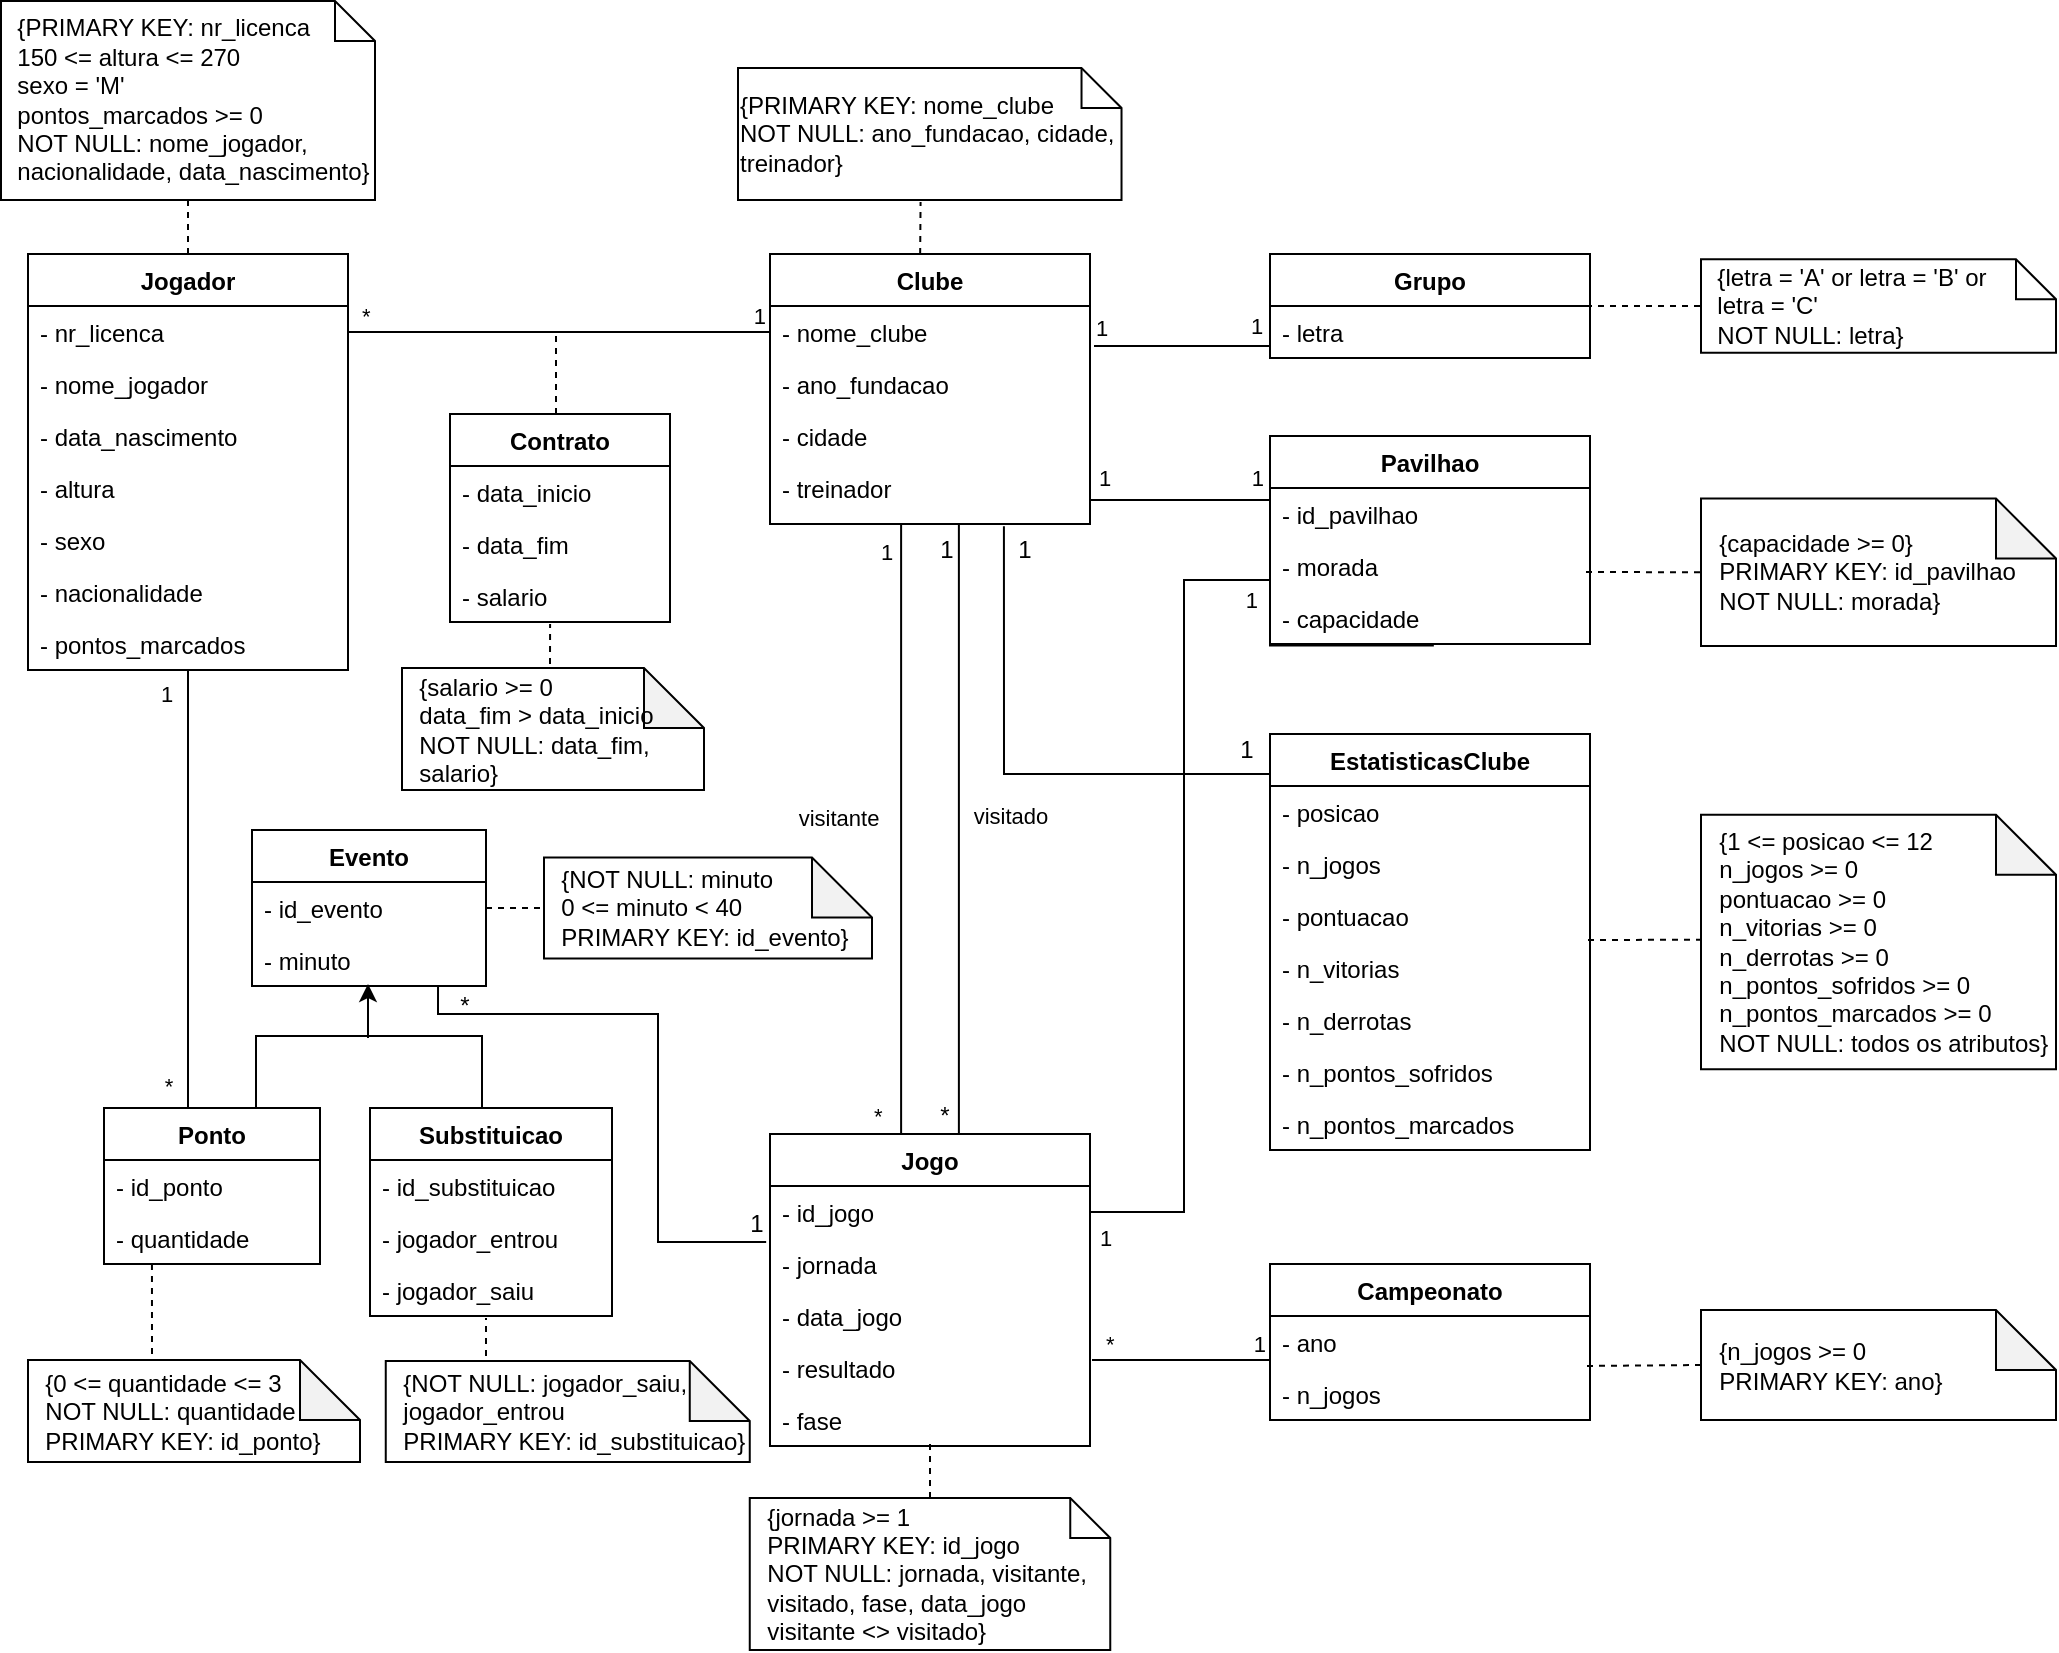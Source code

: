 <mxfile>
    <diagram id="huk61vHUiTfTEn5VBC3T" name="Página-1">
        <mxGraphModel dx="886" dy="1009" grid="0" gridSize="10" guides="1" tooltips="1" connect="1" arrows="1" fold="1" page="0" pageScale="1" pageWidth="827" pageHeight="1169" background="none" math="0" shadow="0">
            <root>
                <mxCell id="0"/>
                <mxCell id="1" parent="0"/>
                <mxCell id="SLbIaxvjg7kRNYuyK55--17" style="edgeStyle=orthogonalEdgeStyle;rounded=0;orthogonalLoop=1;jettySize=auto;html=1;entryX=0.5;entryY=0;entryDx=0;entryDy=0;endArrow=none;endFill=0;" parent="1" source="2FXM18CVwoB-Fw4CSE5F-6" target="2FXM18CVwoB-Fw4CSE5F-53" edge="1">
                    <mxGeometry relative="1" as="geometry">
                        <Array as="points">
                            <mxPoint x="29" y="427"/>
                        </Array>
                    </mxGeometry>
                </mxCell>
                <mxCell id="17" value="1" style="edgeLabel;html=1;align=center;verticalAlign=middle;resizable=0;points=[];rounded=0;" parent="SLbIaxvjg7kRNYuyK55--17" vertex="1" connectable="0">
                    <mxGeometry x="-0.9" y="-1" relative="1" as="geometry">
                        <mxPoint x="-10" as="offset"/>
                    </mxGeometry>
                </mxCell>
                <mxCell id="18" value="*" style="edgeLabel;html=1;align=center;verticalAlign=middle;resizable=0;points=[];rounded=0;" parent="SLbIaxvjg7kRNYuyK55--17" vertex="1" connectable="0">
                    <mxGeometry x="0.806" y="-3" relative="1" as="geometry">
                        <mxPoint x="-7" y="-1" as="offset"/>
                    </mxGeometry>
                </mxCell>
                <mxCell id="2FXM18CVwoB-Fw4CSE5F-6" value="Jogador" style="swimlane;fontStyle=1;align=center;verticalAlign=top;childLayout=stackLayout;horizontal=1;startSize=26;horizontalStack=0;resizeParent=1;resizeParentMax=0;resizeLast=0;collapsible=1;marginBottom=0;rounded=0;" parent="1" vertex="1">
                    <mxGeometry x="-51" width="160" height="208" as="geometry"/>
                </mxCell>
                <mxCell id="2FXM18CVwoB-Fw4CSE5F-58" value="- nr_licenca" style="text;strokeColor=none;fillColor=none;align=left;verticalAlign=top;spacingLeft=4;spacingRight=4;overflow=hidden;rotatable=0;points=[[0,0.5],[1,0.5]];portConstraint=eastwest;rounded=0;" parent="2FXM18CVwoB-Fw4CSE5F-6" vertex="1">
                    <mxGeometry y="26" width="160" height="26" as="geometry"/>
                </mxCell>
                <mxCell id="2FXM18CVwoB-Fw4CSE5F-64" value="- nome_jogador" style="text;strokeColor=none;fillColor=none;align=left;verticalAlign=top;spacingLeft=4;spacingRight=4;overflow=hidden;rotatable=0;points=[[0,0.5],[1,0.5]];portConstraint=eastwest;rounded=0;" parent="2FXM18CVwoB-Fw4CSE5F-6" vertex="1">
                    <mxGeometry y="52" width="160" height="26" as="geometry"/>
                </mxCell>
                <mxCell id="2FXM18CVwoB-Fw4CSE5F-65" value="- data_nascimento" style="text;strokeColor=none;fillColor=none;align=left;verticalAlign=top;spacingLeft=4;spacingRight=4;overflow=hidden;rotatable=0;points=[[0,0.5],[1,0.5]];portConstraint=eastwest;rounded=0;" parent="2FXM18CVwoB-Fw4CSE5F-6" vertex="1">
                    <mxGeometry y="78" width="160" height="26" as="geometry"/>
                </mxCell>
                <mxCell id="2FXM18CVwoB-Fw4CSE5F-67" value="- altura" style="text;strokeColor=none;fillColor=none;align=left;verticalAlign=top;spacingLeft=4;spacingRight=4;overflow=hidden;rotatable=0;points=[[0,0.5],[1,0.5]];portConstraint=eastwest;rounded=0;" parent="2FXM18CVwoB-Fw4CSE5F-6" vertex="1">
                    <mxGeometry y="104" width="160" height="26" as="geometry"/>
                </mxCell>
                <mxCell id="vSze7hh99SfQkh1K5WJs-11" value="- sexo" style="text;strokeColor=none;fillColor=none;align=left;verticalAlign=top;spacingLeft=4;spacingRight=4;overflow=hidden;rotatable=0;points=[[0,0.5],[1,0.5]];portConstraint=eastwest;rounded=0;" parent="2FXM18CVwoB-Fw4CSE5F-6" vertex="1">
                    <mxGeometry y="130" width="160" height="26" as="geometry"/>
                </mxCell>
                <mxCell id="9e_5NHwTsUJd0ifScqXE-55" value="- nacionalidade" style="text;strokeColor=none;fillColor=none;align=left;verticalAlign=top;spacingLeft=4;spacingRight=4;overflow=hidden;rotatable=0;points=[[0,0.5],[1,0.5]];portConstraint=eastwest;rounded=0;" parent="2FXM18CVwoB-Fw4CSE5F-6" vertex="1">
                    <mxGeometry y="156" width="160" height="26" as="geometry"/>
                </mxCell>
                <mxCell id="44" value="- pontos_marcados" style="text;strokeColor=none;fillColor=none;align=left;verticalAlign=top;spacingLeft=4;spacingRight=4;overflow=hidden;rotatable=0;points=[[0,0.5],[1,0.5]];portConstraint=eastwest;rounded=0;" parent="2FXM18CVwoB-Fw4CSE5F-6" vertex="1">
                    <mxGeometry y="182" width="160" height="26" as="geometry"/>
                </mxCell>
                <mxCell id="SLbIaxvjg7kRNYuyK55--51" style="edgeStyle=orthogonalEdgeStyle;shape=link;rounded=0;orthogonalLoop=1;jettySize=auto;html=1;entryX=0.5;entryY=0;entryDx=0;entryDy=0;endArrow=none;endFill=0;width=28.889;" parent="1" source="2FXM18CVwoB-Fw4CSE5F-10" target="2FXM18CVwoB-Fw4CSE5F-24" edge="1">
                    <mxGeometry relative="1" as="geometry"/>
                </mxCell>
                <mxCell id="3" value="visitante" style="edgeLabel;html=1;align=center;verticalAlign=middle;resizable=0;points=[];rounded=0;" parent="SLbIaxvjg7kRNYuyK55--51" vertex="1" connectable="0">
                    <mxGeometry x="-0.158" y="-14" relative="1" as="geometry">
                        <mxPoint x="-32" y="18" as="offset"/>
                    </mxGeometry>
                </mxCell>
                <mxCell id="4" value="visitado" style="edgeLabel;html=1;align=center;verticalAlign=middle;resizable=0;points=[];rounded=0;" parent="SLbIaxvjg7kRNYuyK55--51" vertex="1" connectable="0">
                    <mxGeometry x="-0.108" y="14" relative="1" as="geometry">
                        <mxPoint x="26" y="10" as="offset"/>
                    </mxGeometry>
                </mxCell>
                <mxCell id="34" value="1" style="edgeLabel;html=1;align=center;verticalAlign=middle;resizable=0;points=[];rounded=0;" parent="SLbIaxvjg7kRNYuyK55--51" vertex="1" connectable="0">
                    <mxGeometry x="-0.891" y="-15" relative="1" as="geometry">
                        <mxPoint x="-7" y="-3" as="offset"/>
                    </mxGeometry>
                </mxCell>
                <mxCell id="2FXM18CVwoB-Fw4CSE5F-10" value="Clube" style="swimlane;fontStyle=1;align=center;verticalAlign=top;childLayout=stackLayout;horizontal=1;startSize=26;horizontalStack=0;resizeParent=1;resizeParentMax=0;resizeLast=0;collapsible=1;marginBottom=0;rounded=0;" parent="1" vertex="1">
                    <mxGeometry x="320" width="160" height="135" as="geometry"/>
                </mxCell>
                <mxCell id="2FXM18CVwoB-Fw4CSE5F-11" value="- nome_clube" style="text;strokeColor=none;fillColor=none;align=left;verticalAlign=top;spacingLeft=4;spacingRight=4;overflow=hidden;rotatable=0;points=[[0,0.5],[1,0.5]];portConstraint=eastwest;rounded=0;" parent="2FXM18CVwoB-Fw4CSE5F-10" vertex="1">
                    <mxGeometry y="26" width="160" height="26" as="geometry"/>
                </mxCell>
                <mxCell id="2FXM18CVwoB-Fw4CSE5F-69" value="- ano_fundacao" style="text;strokeColor=none;fillColor=none;align=left;verticalAlign=top;spacingLeft=4;spacingRight=4;overflow=hidden;rotatable=0;points=[[0,0.5],[1,0.5]];portConstraint=eastwest;rounded=0;" parent="2FXM18CVwoB-Fw4CSE5F-10" vertex="1">
                    <mxGeometry y="52" width="160" height="26" as="geometry"/>
                </mxCell>
                <mxCell id="9e_5NHwTsUJd0ifScqXE-1" value="- cidade" style="text;strokeColor=none;fillColor=none;align=left;verticalAlign=top;spacingLeft=4;spacingRight=4;overflow=hidden;rotatable=0;points=[[0,0.5],[1,0.5]];portConstraint=eastwest;rounded=0;" parent="2FXM18CVwoB-Fw4CSE5F-10" vertex="1">
                    <mxGeometry y="78" width="160" height="26" as="geometry"/>
                </mxCell>
                <mxCell id="9e_5NHwTsUJd0ifScqXE-2" value="- treinador" style="text;strokeColor=none;fillColor=none;align=left;verticalAlign=top;spacingLeft=4;spacingRight=4;overflow=hidden;rotatable=0;points=[[0,0.5],[1,0.5]];portConstraint=eastwest;rounded=0;" parent="2FXM18CVwoB-Fw4CSE5F-10" vertex="1">
                    <mxGeometry y="104" width="160" height="31" as="geometry"/>
                </mxCell>
                <mxCell id="2FXM18CVwoB-Fw4CSE5F-14" value="Pavilhao" style="swimlane;fontStyle=1;align=center;verticalAlign=top;childLayout=stackLayout;horizontal=1;startSize=26;horizontalStack=0;resizeParent=1;resizeParentMax=0;resizeLast=0;collapsible=1;marginBottom=0;rounded=0;" parent="1" vertex="1">
                    <mxGeometry x="570" y="91" width="160" height="104" as="geometry"/>
                </mxCell>
                <mxCell id="2FXM18CVwoB-Fw4CSE5F-15" value="- id_pavilhao" style="text;strokeColor=none;fillColor=none;align=left;verticalAlign=top;spacingLeft=4;spacingRight=4;overflow=hidden;rotatable=0;points=[[0,0.5],[1,0.5]];portConstraint=eastwest;rounded=0;" parent="2FXM18CVwoB-Fw4CSE5F-14" vertex="1">
                    <mxGeometry y="26" width="160" height="26" as="geometry"/>
                </mxCell>
                <mxCell id="2FXM18CVwoB-Fw4CSE5F-70" value="- morada" style="text;strokeColor=none;fillColor=none;align=left;verticalAlign=top;spacingLeft=4;spacingRight=4;overflow=hidden;rotatable=0;points=[[0,0.5],[1,0.5]];portConstraint=eastwest;rounded=0;" parent="2FXM18CVwoB-Fw4CSE5F-14" vertex="1">
                    <mxGeometry y="52" width="160" height="26" as="geometry"/>
                </mxCell>
                <mxCell id="9e_5NHwTsUJd0ifScqXE-25" value="- capacidade" style="text;strokeColor=none;fillColor=none;align=left;verticalAlign=top;spacingLeft=4;spacingRight=4;overflow=hidden;rotatable=0;points=[[0,0.5],[1,0.5]];portConstraint=eastwest;rounded=0;" parent="2FXM18CVwoB-Fw4CSE5F-14" vertex="1">
                    <mxGeometry y="78" width="160" height="26" as="geometry"/>
                </mxCell>
                <mxCell id="2FXM18CVwoB-Fw4CSE5F-21" value="" style="endArrow=none;html=1;edgeStyle=orthogonalEdgeStyle;rounded=0;exitX=1;exitY=0.5;exitDx=0;exitDy=0;entryX=0;entryY=0.5;entryDx=0;entryDy=0;" parent="1" source="2FXM18CVwoB-Fw4CSE5F-11" target="2FXM18CVwoB-Fw4CSE5F-15" edge="1">
                    <mxGeometry relative="1" as="geometry">
                        <mxPoint x="510" y="160" as="sourcePoint"/>
                        <mxPoint x="520" y="160" as="targetPoint"/>
                        <Array as="points">
                            <mxPoint x="480" y="123"/>
                            <mxPoint x="570" y="123"/>
                        </Array>
                    </mxGeometry>
                </mxCell>
                <mxCell id="2FXM18CVwoB-Fw4CSE5F-22" value="1" style="edgeLabel;resizable=0;html=1;align=left;verticalAlign=bottom;rounded=0;" parent="2FXM18CVwoB-Fw4CSE5F-21" connectable="0" vertex="1">
                    <mxGeometry x="-1" relative="1" as="geometry">
                        <mxPoint x="1" y="6" as="offset"/>
                    </mxGeometry>
                </mxCell>
                <mxCell id="2FXM18CVwoB-Fw4CSE5F-23" value="1" style="edgeLabel;resizable=0;html=1;align=right;verticalAlign=bottom;rounded=0;" parent="2FXM18CVwoB-Fw4CSE5F-21" connectable="0" vertex="1">
                    <mxGeometry x="1" relative="1" as="geometry">
                        <mxPoint x="-3" y="-10" as="offset"/>
                    </mxGeometry>
                </mxCell>
                <mxCell id="2FXM18CVwoB-Fw4CSE5F-24" value="Jogo" style="swimlane;fontStyle=1;align=center;verticalAlign=top;childLayout=stackLayout;horizontal=1;startSize=26;horizontalStack=0;resizeParent=1;resizeParentMax=0;resizeLast=0;collapsible=1;marginBottom=0;rounded=0;" parent="1" vertex="1">
                    <mxGeometry x="320" y="440" width="160" height="156" as="geometry"/>
                </mxCell>
                <mxCell id="43" value="- id_jogo" style="text;strokeColor=none;fillColor=none;align=left;verticalAlign=top;spacingLeft=4;spacingRight=4;overflow=hidden;rotatable=0;points=[[0,0.5],[1,0.5]];portConstraint=eastwest;rounded=0;" parent="2FXM18CVwoB-Fw4CSE5F-24" vertex="1">
                    <mxGeometry y="26" width="160" height="26" as="geometry"/>
                </mxCell>
                <mxCell id="2FXM18CVwoB-Fw4CSE5F-25" value="- jornada" style="text;strokeColor=none;fillColor=none;align=left;verticalAlign=top;spacingLeft=4;spacingRight=4;overflow=hidden;rotatable=0;points=[[0,0.5],[1,0.5]];portConstraint=eastwest;rounded=0;" parent="2FXM18CVwoB-Fw4CSE5F-24" vertex="1">
                    <mxGeometry y="52" width="160" height="26" as="geometry"/>
                </mxCell>
                <mxCell id="2FXM18CVwoB-Fw4CSE5F-37" value="- data_jogo" style="text;strokeColor=none;fillColor=none;align=left;verticalAlign=top;spacingLeft=4;spacingRight=4;overflow=hidden;rotatable=0;points=[[0,0.5],[1,0.5]];portConstraint=eastwest;rounded=0;" parent="2FXM18CVwoB-Fw4CSE5F-24" vertex="1">
                    <mxGeometry y="78" width="160" height="26" as="geometry"/>
                </mxCell>
                <mxCell id="2FXM18CVwoB-Fw4CSE5F-41" value="- resultado" style="text;strokeColor=none;fillColor=none;align=left;verticalAlign=top;spacingLeft=4;spacingRight=4;overflow=hidden;rotatable=0;points=[[0,0.5],[1,0.5]];portConstraint=eastwest;rounded=0;" parent="2FXM18CVwoB-Fw4CSE5F-24" vertex="1">
                    <mxGeometry y="104" width="160" height="26" as="geometry"/>
                </mxCell>
                <mxCell id="2FXM18CVwoB-Fw4CSE5F-38" value="- fase" style="text;strokeColor=none;fillColor=none;align=left;verticalAlign=top;spacingLeft=4;spacingRight=4;overflow=hidden;rotatable=0;points=[[0,0.5],[1,0.5]];portConstraint=eastwest;rounded=0;" parent="2FXM18CVwoB-Fw4CSE5F-24" vertex="1">
                    <mxGeometry y="130" width="160" height="26" as="geometry"/>
                </mxCell>
                <mxCell id="2FXM18CVwoB-Fw4CSE5F-48" value="Substituicao" style="swimlane;fontStyle=1;align=center;verticalAlign=top;childLayout=stackLayout;horizontal=1;startSize=26;horizontalStack=0;resizeParent=1;resizeParentMax=0;resizeLast=0;collapsible=1;marginBottom=0;rounded=0;" parent="1" vertex="1">
                    <mxGeometry x="120" y="427" width="121" height="104" as="geometry"/>
                </mxCell>
                <mxCell id="2FXM18CVwoB-Fw4CSE5F-51" value="- id_substituicao" style="text;strokeColor=none;fillColor=none;align=left;verticalAlign=top;spacingLeft=4;spacingRight=4;overflow=hidden;rotatable=0;points=[[0,0.5],[1,0.5]];portConstraint=eastwest;rounded=0;" parent="2FXM18CVwoB-Fw4CSE5F-48" vertex="1">
                    <mxGeometry y="26" width="121" height="26" as="geometry"/>
                </mxCell>
                <mxCell id="2FXM18CVwoB-Fw4CSE5F-59" value="- jogador_entrou" style="text;strokeColor=none;fillColor=none;align=left;verticalAlign=top;spacingLeft=4;spacingRight=4;overflow=hidden;rotatable=0;points=[[0,0.5],[1,0.5]];portConstraint=eastwest;rounded=0;" parent="2FXM18CVwoB-Fw4CSE5F-48" vertex="1">
                    <mxGeometry y="52" width="121" height="26" as="geometry"/>
                </mxCell>
                <mxCell id="95" value="- jogador_saiu" style="text;strokeColor=none;fillColor=none;align=left;verticalAlign=top;spacingLeft=4;spacingRight=4;overflow=hidden;rotatable=0;points=[[0,0.5],[1,0.5]];portConstraint=eastwest;rounded=0;" parent="2FXM18CVwoB-Fw4CSE5F-48" vertex="1">
                    <mxGeometry y="78" width="121" height="26" as="geometry"/>
                </mxCell>
                <mxCell id="2FXM18CVwoB-Fw4CSE5F-53" value="Ponto" style="swimlane;fontStyle=1;align=center;verticalAlign=top;childLayout=stackLayout;horizontal=1;startSize=26;horizontalStack=0;resizeParent=1;resizeParentMax=0;resizeLast=0;collapsible=1;marginBottom=0;rounded=0;" parent="1" vertex="1">
                    <mxGeometry x="-13" y="427" width="108" height="78" as="geometry"/>
                </mxCell>
                <mxCell id="SLbIaxvjg7kRNYuyK55--15" value="- id_ponto" style="text;strokeColor=none;fillColor=none;align=left;verticalAlign=top;spacingLeft=4;spacingRight=4;overflow=hidden;rotatable=0;points=[[0,0.5],[1,0.5]];portConstraint=eastwest;rounded=0;" parent="2FXM18CVwoB-Fw4CSE5F-53" vertex="1">
                    <mxGeometry y="26" width="108" height="26" as="geometry"/>
                </mxCell>
                <mxCell id="94" value="- quantidade" style="text;strokeColor=none;fillColor=none;align=left;verticalAlign=top;spacingLeft=4;spacingRight=4;overflow=hidden;rotatable=0;points=[[0,0.5],[1,0.5]];portConstraint=eastwest;rounded=0;" parent="2FXM18CVwoB-Fw4CSE5F-53" vertex="1">
                    <mxGeometry y="52" width="108" height="26" as="geometry"/>
                </mxCell>
                <mxCell id="9e_5NHwTsUJd0ifScqXE-26" value="" style="endArrow=none;html=1;edgeStyle=orthogonalEdgeStyle;rounded=0;exitX=1;exitY=0.5;exitDx=0;exitDy=0;entryX=0;entryY=0.5;entryDx=0;entryDy=0;" parent="1" source="2FXM18CVwoB-Fw4CSE5F-58" target="2FXM18CVwoB-Fw4CSE5F-11" edge="1">
                    <mxGeometry relative="1" as="geometry">
                        <mxPoint x="270" y="250" as="sourcePoint"/>
                        <mxPoint x="430" y="250" as="targetPoint"/>
                    </mxGeometry>
                </mxCell>
                <mxCell id="9e_5NHwTsUJd0ifScqXE-27" value="*" style="edgeLabel;resizable=0;html=1;align=left;verticalAlign=bottom;rounded=0;" parent="9e_5NHwTsUJd0ifScqXE-26" connectable="0" vertex="1">
                    <mxGeometry x="-1" relative="1" as="geometry">
                        <mxPoint x="5" as="offset"/>
                    </mxGeometry>
                </mxCell>
                <mxCell id="9e_5NHwTsUJd0ifScqXE-28" value="1" style="edgeLabel;resizable=0;html=1;align=right;verticalAlign=bottom;rounded=0;" parent="9e_5NHwTsUJd0ifScqXE-26" connectable="0" vertex="1">
                    <mxGeometry x="1" relative="1" as="geometry">
                        <mxPoint x="-2" as="offset"/>
                    </mxGeometry>
                </mxCell>
                <mxCell id="9e_5NHwTsUJd0ifScqXE-29" value="" style="endArrow=none;html=1;edgeStyle=orthogonalEdgeStyle;rounded=0;exitX=1;exitY=0.5;exitDx=0;exitDy=0;entryX=0.512;entryY=1.03;entryDx=0;entryDy=0;entryPerimeter=0;" parent="1" source="2FXM18CVwoB-Fw4CSE5F-25" target="9e_5NHwTsUJd0ifScqXE-25" edge="1">
                    <mxGeometry relative="1" as="geometry">
                        <mxPoint x="270" y="250" as="sourcePoint"/>
                        <mxPoint x="630" y="160" as="targetPoint"/>
                        <Array as="points">
                            <mxPoint x="480" y="479"/>
                            <mxPoint x="527" y="479"/>
                            <mxPoint x="527" y="163"/>
                            <mxPoint x="570" y="163"/>
                            <mxPoint x="570" y="196"/>
                        </Array>
                    </mxGeometry>
                </mxCell>
                <mxCell id="9e_5NHwTsUJd0ifScqXE-30" value="1" style="edgeLabel;resizable=0;html=1;align=left;verticalAlign=bottom;rounded=0;" parent="9e_5NHwTsUJd0ifScqXE-29" connectable="0" vertex="1">
                    <mxGeometry x="-1" relative="1" as="geometry">
                        <mxPoint x="3" y="-5" as="offset"/>
                    </mxGeometry>
                </mxCell>
                <mxCell id="9e_5NHwTsUJd0ifScqXE-31" value="1" style="edgeLabel;resizable=0;html=1;align=right;verticalAlign=bottom;rounded=0;" parent="9e_5NHwTsUJd0ifScqXE-29" connectable="0" vertex="1">
                    <mxGeometry x="1" relative="1" as="geometry">
                        <mxPoint x="-87" y="-14" as="offset"/>
                    </mxGeometry>
                </mxCell>
                <mxCell id="9e_5NHwTsUJd0ifScqXE-44" value="Campeonato" style="swimlane;fontStyle=1;align=center;verticalAlign=top;childLayout=stackLayout;horizontal=1;startSize=26;horizontalStack=0;resizeParent=1;resizeParentMax=0;resizeLast=0;collapsible=1;marginBottom=0;rounded=0;" parent="1" vertex="1">
                    <mxGeometry x="570" y="505" width="160" height="78" as="geometry"/>
                </mxCell>
                <mxCell id="9e_5NHwTsUJd0ifScqXE-53" value="- ano" style="text;strokeColor=none;fillColor=none;align=left;verticalAlign=top;spacingLeft=4;spacingRight=4;overflow=hidden;rotatable=0;points=[[0,0.5],[1,0.5]];portConstraint=eastwest;rounded=0;" parent="9e_5NHwTsUJd0ifScqXE-44" vertex="1">
                    <mxGeometry y="26" width="160" height="26" as="geometry"/>
                </mxCell>
                <mxCell id="33" value="- n_jogos" style="text;strokeColor=none;fillColor=none;align=left;verticalAlign=top;spacingLeft=4;spacingRight=4;overflow=hidden;rotatable=0;points=[[0,0.5],[1,0.5]];portConstraint=eastwest;rounded=0;" parent="9e_5NHwTsUJd0ifScqXE-44" vertex="1">
                    <mxGeometry y="52" width="160" height="26" as="geometry"/>
                </mxCell>
                <mxCell id="SLbIaxvjg7kRNYuyK55--13" style="edgeStyle=orthogonalEdgeStyle;rounded=0;orthogonalLoop=1;jettySize=auto;html=1;dashed=1;endArrow=none;endFill=0;" parent="1" edge="1">
                    <mxGeometry relative="1" as="geometry">
                        <mxPoint x="213" y="39" as="targetPoint"/>
                        <mxPoint x="213" y="80" as="sourcePoint"/>
                    </mxGeometry>
                </mxCell>
                <mxCell id="SLbIaxvjg7kRNYuyK55--8" value="Contrato" style="swimlane;fontStyle=1;align=center;verticalAlign=top;childLayout=stackLayout;horizontal=1;startSize=26;horizontalStack=0;resizeParent=1;resizeParentMax=0;resizeLast=0;collapsible=1;marginBottom=0;rounded=0;" parent="1" vertex="1">
                    <mxGeometry x="160" y="80" width="110" height="104" as="geometry"/>
                </mxCell>
                <mxCell id="SLbIaxvjg7kRNYuyK55--9" value="- data_inicio" style="text;strokeColor=none;fillColor=none;align=left;verticalAlign=top;spacingLeft=4;spacingRight=4;overflow=hidden;rotatable=0;points=[[0,0.5],[1,0.5]];portConstraint=eastwest;rounded=0;" parent="SLbIaxvjg7kRNYuyK55--8" vertex="1">
                    <mxGeometry y="26" width="110" height="26" as="geometry"/>
                </mxCell>
                <mxCell id="SLbIaxvjg7kRNYuyK55--12" value="- data_fim" style="text;strokeColor=none;fillColor=none;align=left;verticalAlign=top;spacingLeft=4;spacingRight=4;overflow=hidden;rotatable=0;points=[[0,0.5],[1,0.5]];portConstraint=eastwest;rounded=0;" parent="SLbIaxvjg7kRNYuyK55--8" vertex="1">
                    <mxGeometry y="52" width="110" height="26" as="geometry"/>
                </mxCell>
                <mxCell id="SLbIaxvjg7kRNYuyK55--14" value="- salario" style="text;strokeColor=none;fillColor=none;align=left;verticalAlign=top;spacingLeft=4;spacingRight=4;overflow=hidden;rotatable=0;points=[[0,0.5],[1,0.5]];portConstraint=eastwest;rounded=0;" parent="SLbIaxvjg7kRNYuyK55--8" vertex="1">
                    <mxGeometry y="78" width="110" height="26" as="geometry"/>
                </mxCell>
                <mxCell id="64" style="edgeStyle=none;rounded=0;html=1;endArrow=none;endFill=0;strokeColor=default;entryX=0.731;entryY=1.038;entryDx=0;entryDy=0;entryPerimeter=0;" parent="1" target="9e_5NHwTsUJd0ifScqXE-2" edge="1">
                    <mxGeometry relative="1" as="geometry">
                        <mxPoint x="437" y="127" as="targetPoint"/>
                        <Array as="points">
                            <mxPoint x="437" y="260"/>
                        </Array>
                        <mxPoint x="570" y="260" as="sourcePoint"/>
                    </mxGeometry>
                </mxCell>
                <mxCell id="SLbIaxvjg7kRNYuyK55--54" value="EstatisticasClube" style="swimlane;fontStyle=1;align=center;verticalAlign=top;childLayout=stackLayout;horizontal=1;startSize=26;horizontalStack=0;resizeParent=1;resizeParentMax=0;resizeLast=0;collapsible=1;marginBottom=0;rounded=0;" parent="1" vertex="1">
                    <mxGeometry x="570" y="240" width="160" height="208" as="geometry"/>
                </mxCell>
                <mxCell id="2" value="- posicao" style="text;strokeColor=none;fillColor=none;align=left;verticalAlign=top;spacingLeft=4;spacingRight=4;overflow=hidden;rotatable=0;points=[[0,0.5],[1,0.5]];portConstraint=eastwest;rounded=0;" parent="SLbIaxvjg7kRNYuyK55--54" vertex="1">
                    <mxGeometry y="26" width="160" height="26" as="geometry"/>
                </mxCell>
                <mxCell id="vSze7hh99SfQkh1K5WJs-4" value="- n_jogos" style="text;strokeColor=none;fillColor=none;align=left;verticalAlign=top;spacingLeft=4;spacingRight=4;overflow=hidden;rotatable=0;points=[[0,0.5],[1,0.5]];portConstraint=eastwest;rounded=0;" parent="SLbIaxvjg7kRNYuyK55--54" vertex="1">
                    <mxGeometry y="52" width="160" height="26" as="geometry"/>
                </mxCell>
                <mxCell id="vSze7hh99SfQkh1K5WJs-3" value="- pontuacao" style="text;strokeColor=none;fillColor=none;align=left;verticalAlign=top;spacingLeft=4;spacingRight=4;overflow=hidden;rotatable=0;points=[[0,0.5],[1,0.5]];portConstraint=eastwest;rounded=0;" parent="SLbIaxvjg7kRNYuyK55--54" vertex="1">
                    <mxGeometry y="78" width="160" height="26" as="geometry"/>
                </mxCell>
                <mxCell id="vSze7hh99SfQkh1K5WJs-5" value="- n_vitorias" style="text;strokeColor=none;fillColor=none;align=left;verticalAlign=top;spacingLeft=4;spacingRight=4;overflow=hidden;rotatable=0;points=[[0,0.5],[1,0.5]];portConstraint=eastwest;rounded=0;" parent="SLbIaxvjg7kRNYuyK55--54" vertex="1">
                    <mxGeometry y="104" width="160" height="26" as="geometry"/>
                </mxCell>
                <mxCell id="vSze7hh99SfQkh1K5WJs-6" value="- n_derrotas" style="text;strokeColor=none;fillColor=none;align=left;verticalAlign=top;spacingLeft=4;spacingRight=4;overflow=hidden;rotatable=0;points=[[0,0.5],[1,0.5]];portConstraint=eastwest;rounded=0;" parent="SLbIaxvjg7kRNYuyK55--54" vertex="1">
                    <mxGeometry y="130" width="160" height="26" as="geometry"/>
                </mxCell>
                <mxCell id="vSze7hh99SfQkh1K5WJs-8" value="- n_pontos_sofridos" style="text;strokeColor=none;fillColor=none;align=left;verticalAlign=top;spacingLeft=4;spacingRight=4;overflow=hidden;rotatable=0;points=[[0,0.5],[1,0.5]];portConstraint=eastwest;rounded=0;" parent="SLbIaxvjg7kRNYuyK55--54" vertex="1">
                    <mxGeometry y="156" width="160" height="26" as="geometry"/>
                </mxCell>
                <mxCell id="vSze7hh99SfQkh1K5WJs-7" value="- n_pontos_marcados" style="text;strokeColor=none;fillColor=none;align=left;verticalAlign=top;spacingLeft=4;spacingRight=4;overflow=hidden;rotatable=0;points=[[0,0.5],[1,0.5]];portConstraint=eastwest;rounded=0;" parent="SLbIaxvjg7kRNYuyK55--54" vertex="1">
                    <mxGeometry y="182" width="160" height="26" as="geometry"/>
                </mxCell>
                <mxCell id="SLbIaxvjg7kRNYuyK55--58" value="Grupo" style="swimlane;fontStyle=1;align=center;verticalAlign=top;childLayout=stackLayout;horizontal=1;startSize=26;horizontalStack=0;resizeParent=1;resizeParentMax=0;resizeLast=0;collapsible=1;marginBottom=0;rounded=0;" parent="1" vertex="1">
                    <mxGeometry x="570" width="160" height="52" as="geometry"/>
                </mxCell>
                <mxCell id="SLbIaxvjg7kRNYuyK55--61" value="- letra" style="text;strokeColor=none;fillColor=none;align=left;verticalAlign=top;spacingLeft=4;spacingRight=4;overflow=hidden;rotatable=0;points=[[0,0.5],[1,0.5]];portConstraint=eastwest;rounded=0;" parent="SLbIaxvjg7kRNYuyK55--58" vertex="1">
                    <mxGeometry y="26" width="160" height="26" as="geometry"/>
                </mxCell>
                <mxCell id="SLbIaxvjg7kRNYuyK55--64" style="edgeStyle=orthogonalEdgeStyle;rounded=0;orthogonalLoop=1;jettySize=auto;html=1;entryX=0;entryY=0.75;entryDx=0;entryDy=0;endArrow=none;endFill=0;" parent="1" target="SLbIaxvjg7kRNYuyK55--58" edge="1">
                    <mxGeometry relative="1" as="geometry">
                        <Array as="points">
                            <mxPoint x="570" y="46"/>
                        </Array>
                        <mxPoint x="482" y="46" as="sourcePoint"/>
                    </mxGeometry>
                </mxCell>
                <mxCell id="21" value="1" style="edgeLabel;html=1;align=center;verticalAlign=middle;resizable=0;points=[];rounded=0;" parent="SLbIaxvjg7kRNYuyK55--64" vertex="1" connectable="0">
                    <mxGeometry x="-0.898" y="2" relative="1" as="geometry">
                        <mxPoint y="68" as="offset"/>
                    </mxGeometry>
                </mxCell>
                <mxCell id="22" value="1" style="edgeLabel;html=1;align=center;verticalAlign=middle;resizable=0;points=[];rounded=0;" parent="SLbIaxvjg7kRNYuyK55--64" vertex="1" connectable="0">
                    <mxGeometry x="0.7" y="1" relative="1" as="geometry">
                        <mxPoint y="-9" as="offset"/>
                    </mxGeometry>
                </mxCell>
                <mxCell id="7" value="Evento" style="swimlane;fontStyle=1;align=center;verticalAlign=top;childLayout=stackLayout;horizontal=1;startSize=26;horizontalStack=0;resizeParent=1;resizeParentMax=0;resizeLast=0;collapsible=1;marginBottom=0;rounded=0;" parent="1" vertex="1">
                    <mxGeometry x="61" y="288" width="117" height="78" as="geometry"/>
                </mxCell>
                <mxCell id="8" value="- id_evento" style="text;strokeColor=none;fillColor=none;align=left;verticalAlign=top;spacingLeft=4;spacingRight=4;overflow=hidden;rotatable=0;points=[[0,0.5],[1,0.5]];portConstraint=eastwest;rounded=0;" parent="7" vertex="1">
                    <mxGeometry y="26" width="117" height="26" as="geometry"/>
                </mxCell>
                <mxCell id="93" value="- minuto" style="text;strokeColor=none;fillColor=none;align=left;verticalAlign=top;spacingLeft=4;spacingRight=4;overflow=hidden;rotatable=0;points=[[0,0.5],[1,0.5]];portConstraint=eastwest;rounded=0;" parent="7" vertex="1">
                    <mxGeometry y="52" width="117" height="26" as="geometry"/>
                </mxCell>
                <mxCell id="13" style="edgeStyle=orthogonalEdgeStyle;rounded=0;orthogonalLoop=1;jettySize=auto;html=1;entryX=1;entryY=0.5;entryDx=0;entryDy=0;endArrow=none;endFill=0;" parent="1" edge="1">
                    <mxGeometry relative="1" as="geometry">
                        <mxPoint x="141" y="427" as="sourcePoint"/>
                        <mxPoint x="63" y="427" as="targetPoint"/>
                        <Array as="points">
                            <mxPoint x="176" y="427"/>
                            <mxPoint x="176" y="391"/>
                            <mxPoint x="63" y="391"/>
                        </Array>
                    </mxGeometry>
                </mxCell>
                <mxCell id="15" style="html=1;rounded=0;" parent="1" edge="1">
                    <mxGeometry relative="1" as="geometry">
                        <mxPoint x="119" y="365" as="targetPoint"/>
                        <mxPoint x="119" y="392" as="sourcePoint"/>
                        <Array as="points">
                            <mxPoint x="119" y="392"/>
                        </Array>
                    </mxGeometry>
                </mxCell>
                <mxCell id="16" value="*" style="edgeLabel;resizable=0;html=1;align=left;verticalAlign=bottom;rounded=0;" parent="1" connectable="0" vertex="1">
                    <mxGeometry x="380" y="444" as="geometry">
                        <mxPoint x="-10" y="-5" as="offset"/>
                    </mxGeometry>
                </mxCell>
                <mxCell id="30" value="" style="endArrow=none;html=1;edgeStyle=orthogonalEdgeStyle;rounded=0;entryX=0;entryY=0.5;entryDx=0;entryDy=0;" parent="1" edge="1">
                    <mxGeometry relative="1" as="geometry">
                        <mxPoint x="481" y="553" as="sourcePoint"/>
                        <mxPoint x="570" y="553" as="targetPoint"/>
                    </mxGeometry>
                </mxCell>
                <mxCell id="31" value="*" style="edgeLabel;resizable=0;html=1;align=left;verticalAlign=bottom;rounded=0;" parent="30" connectable="0" vertex="1">
                    <mxGeometry x="-1" relative="1" as="geometry">
                        <mxPoint x="5" as="offset"/>
                    </mxGeometry>
                </mxCell>
                <mxCell id="32" value="1" style="edgeLabel;resizable=0;html=1;align=right;verticalAlign=bottom;rounded=0;" parent="30" connectable="0" vertex="1">
                    <mxGeometry x="1" relative="1" as="geometry">
                        <mxPoint x="-2" as="offset"/>
                    </mxGeometry>
                </mxCell>
                <mxCell id="49" value="" style="endArrow=none;dashed=1;html=1;entryX=0.222;entryY=1;entryDx=0;entryDy=0;entryPerimeter=0;" parent="1" target="94" edge="1">
                    <mxGeometry width="50" height="50" relative="1" as="geometry">
                        <mxPoint x="11" y="550" as="sourcePoint"/>
                        <mxPoint x="-11" y="479" as="targetPoint"/>
                    </mxGeometry>
                </mxCell>
                <mxCell id="51" value="&lt;div&gt;&lt;span&gt;&amp;nbsp; {0 &amp;lt;= quantidade &amp;lt;= 3&lt;/span&gt;&lt;/div&gt;&lt;div&gt;&lt;span&gt;&amp;nbsp; NOT NULL: quantidade&lt;/span&gt;&lt;/div&gt;&lt;span&gt;&amp;nbsp; PRIMARY KEY: id_ponto}&lt;/span&gt;" style="shape=note;whiteSpace=wrap;html=1;backgroundOutline=1;darkOpacity=0.05;align=left;" parent="1" vertex="1">
                    <mxGeometry x="-51" y="553" width="166" height="51" as="geometry"/>
                </mxCell>
                <mxCell id="52" value="" style="endArrow=none;dashed=1;html=1;" parent="1" edge="1">
                    <mxGeometry width="50" height="50" relative="1" as="geometry">
                        <mxPoint x="729" y="343" as="sourcePoint"/>
                        <mxPoint x="786.5" y="342.864" as="targetPoint"/>
                    </mxGeometry>
                </mxCell>
                <mxCell id="53" value="&amp;nbsp; {1 &amp;lt;= posicao&amp;nbsp;&amp;lt;= 12&lt;br&gt;&amp;nbsp; n_jogos &amp;gt;= 0&lt;br&gt;&amp;nbsp; pontuacao &amp;gt;= 0&lt;br&gt;&amp;nbsp; n_vitorias &amp;gt;= 0&lt;br&gt;&amp;nbsp; n_derrotas &amp;gt;= 0&amp;nbsp;&lt;br&gt;&amp;nbsp; n_pontos_sofridos &amp;gt;= 0&lt;br&gt;&amp;nbsp; n_pontos_marcados &amp;gt;= 0&lt;br&gt;&amp;nbsp; NOT NULL: todos os atributos}" style="shape=note;whiteSpace=wrap;html=1;backgroundOutline=1;darkOpacity=0.05;align=left;" parent="1" vertex="1">
                    <mxGeometry x="785.5" y="280.38" width="177.5" height="127.25" as="geometry"/>
                </mxCell>
                <mxCell id="55" value="&amp;nbsp; {capacidade &amp;gt;= 0}&lt;br&gt;&amp;nbsp; PRIMARY KEY: id_pavilhao&lt;br&gt;&amp;nbsp; NOT NULL: morada}" style="shape=note;whiteSpace=wrap;html=1;backgroundOutline=1;darkOpacity=0.05;align=left;" parent="1" vertex="1">
                    <mxGeometry x="785.5" y="122.25" width="177.5" height="73.75" as="geometry"/>
                </mxCell>
                <mxCell id="57" value="" style="endArrow=none;dashed=1;html=1;entryX=0;entryY=0.5;entryDx=0;entryDy=0;entryPerimeter=0;" parent="1" target="55" edge="1">
                    <mxGeometry width="50" height="50" relative="1" as="geometry">
                        <mxPoint x="728" y="159" as="sourcePoint"/>
                        <mxPoint x="796" y="144" as="targetPoint"/>
                    </mxGeometry>
                </mxCell>
                <mxCell id="58" value="" style="endArrow=none;dashed=1;html=1;exitX=0;exitY=0.5;exitDx=0;exitDy=0;exitPerimeter=0;" parent="1" source="59" edge="1">
                    <mxGeometry width="50" height="50" relative="1" as="geometry">
                        <mxPoint x="823" y="570" as="sourcePoint"/>
                        <mxPoint x="727" y="556" as="targetPoint"/>
                    </mxGeometry>
                </mxCell>
                <mxCell id="59" value="&amp;nbsp; {n_jogos &amp;gt;= 0&lt;br&gt;&amp;nbsp; PRIMARY KEY: ano}" style="shape=note;whiteSpace=wrap;html=1;backgroundOutline=1;darkOpacity=0.05;align=left;" parent="1" vertex="1">
                    <mxGeometry x="785.5" y="528" width="177.5" height="55" as="geometry"/>
                </mxCell>
                <mxCell id="65" value="1" style="text;html=1;align=center;verticalAlign=middle;resizable=0;points=[];autosize=1;strokeColor=none;fillColor=none;" parent="1" vertex="1">
                    <mxGeometry x="438" y="139" width="17" height="18" as="geometry"/>
                </mxCell>
                <mxCell id="66" value="1" style="text;html=1;align=center;verticalAlign=middle;resizable=0;points=[];autosize=1;strokeColor=none;fillColor=none;" parent="1" vertex="1">
                    <mxGeometry x="549" y="239" width="17" height="18" as="geometry"/>
                </mxCell>
                <mxCell id="72" value="&lt;div style=&quot;text-align: left&quot;&gt;&lt;span&gt;&amp;nbsp; {&lt;/span&gt;&lt;span&gt;letra = 'A' or letra = 'B' or&amp;nbsp; &amp;nbsp; &amp;nbsp; &amp;nbsp; &amp;nbsp; &amp;nbsp; letra = 'C'&lt;/span&gt;&lt;/div&gt;&lt;div style=&quot;text-align: left&quot;&gt;&lt;span&gt;&amp;nbsp; NOT NULL: letra}&amp;nbsp;&lt;/span&gt;&lt;/div&gt;" style="shape=note;size=20;whiteSpace=wrap;html=1;" parent="1" vertex="1">
                    <mxGeometry x="785.5" y="2.63" width="177.5" height="46.75" as="geometry"/>
                </mxCell>
                <mxCell id="73" value="" style="endArrow=none;dashed=1;html=1;entryX=0;entryY=0.5;entryDx=0;entryDy=0;entryPerimeter=0;" parent="1" target="72" edge="1">
                    <mxGeometry width="50" height="50" relative="1" as="geometry">
                        <mxPoint x="728" y="26" as="sourcePoint"/>
                        <mxPoint x="763" y="26" as="targetPoint"/>
                    </mxGeometry>
                </mxCell>
                <mxCell id="75" value="&lt;div style=&quot;text-align: left&quot;&gt;&lt;span&gt;&amp;nbsp; {&lt;/span&gt;PRIMARY KEY&lt;span&gt;:&amp;nbsp;&lt;/span&gt;&lt;span&gt;nr_licenca&lt;/span&gt;&lt;/div&gt;&lt;div style=&quot;text-align: left&quot;&gt;&lt;span&gt;&amp;nbsp; 150 &amp;lt;= altura &amp;lt;= 270&lt;/span&gt;&lt;br&gt;&lt;/div&gt;&lt;div style=&quot;text-align: left&quot;&gt;&lt;span&gt;&amp;nbsp; sexo = 'M'&lt;/span&gt;&lt;/div&gt;&lt;div style=&quot;text-align: left&quot;&gt;&lt;span&gt;&amp;nbsp; pontos_marcados &amp;gt;= 0&lt;/span&gt;&lt;/div&gt;&lt;span&gt;&lt;div style=&quot;text-align: left&quot;&gt;&lt;span&gt;&amp;nbsp; NOT NULL&lt;/span&gt;&lt;span&gt;: nome_jogador,&amp;nbsp; &amp;nbsp; &amp;nbsp; &amp;nbsp; &amp;nbsp; &amp;nbsp; nacionalidade, data_nascimento}&lt;/span&gt;&lt;/div&gt;&lt;/span&gt;" style="shape=note;size=20;whiteSpace=wrap;html=1;" parent="1" vertex="1">
                    <mxGeometry x="-64.5" y="-126.5" width="187" height="99.5" as="geometry"/>
                </mxCell>
                <mxCell id="76" value="" style="endArrow=none;dashed=1;html=1;entryX=0.5;entryY=0;entryDx=0;entryDy=0;exitX=0.5;exitY=1;exitDx=0;exitDy=0;exitPerimeter=0;" parent="1" source="75" target="2FXM18CVwoB-Fw4CSE5F-6" edge="1">
                    <mxGeometry width="50" height="50" relative="1" as="geometry">
                        <mxPoint x="-83" y="98" as="sourcePoint"/>
                        <mxPoint x="-51.44" y="97.994" as="targetPoint"/>
                    </mxGeometry>
                </mxCell>
                <mxCell id="78" value="&lt;div style=&quot;text-align: left&quot;&gt;&lt;span&gt;{&lt;/span&gt;PRIMARY KEY&lt;span&gt;:&amp;nbsp;&lt;/span&gt;&lt;span&gt;nome_clube&lt;/span&gt;&lt;/div&gt;&lt;div style=&quot;text-align: left&quot;&gt;&lt;span&gt;NOT NULL: ano_fundacao, cidade, treinador}&lt;/span&gt;&lt;span&gt;&amp;nbsp; &amp;nbsp;&amp;nbsp;&lt;/span&gt;&lt;/div&gt;" style="shape=note;size=20;whiteSpace=wrap;html=1;" parent="1" vertex="1">
                    <mxGeometry x="304" y="-93" width="191.76" height="66" as="geometry"/>
                </mxCell>
                <mxCell id="79" value="" style="endArrow=none;dashed=1;html=1;exitX=0.413;exitY=0;exitDx=0;exitDy=0;exitPerimeter=0;entryX=0.457;entryY=1.034;entryDx=0;entryDy=0;entryPerimeter=0;" parent="1" edge="1">
                    <mxGeometry width="50" height="50" relative="1" as="geometry">
                        <mxPoint x="395.08" as="sourcePoint"/>
                        <mxPoint x="395.287" y="-25.946" as="targetPoint"/>
                    </mxGeometry>
                </mxCell>
                <mxCell id="80" value="&lt;div&gt;&amp;nbsp; {&lt;span&gt;jornada &amp;gt;= 1&lt;/span&gt;&lt;/div&gt;&lt;div&gt;&lt;span&gt;&amp;nbsp; PRIMARY KEY: id_jogo&lt;/span&gt;&lt;/div&gt;&lt;div&gt;&lt;span&gt;&amp;nbsp; NOT NULL: jornada, visitante,&amp;nbsp; &amp;nbsp; &amp;nbsp; visitado, fase, data_jogo&lt;/span&gt;&lt;/div&gt;&lt;div&gt;&lt;span&gt;&amp;nbsp; visitante &amp;lt;&amp;gt; visitado}&lt;/span&gt;&lt;/div&gt;" style="shape=note;size=20;whiteSpace=wrap;html=1;align=left;" parent="1" vertex="1">
                    <mxGeometry x="309.88" y="622" width="180.25" height="76" as="geometry"/>
                </mxCell>
                <mxCell id="81" value="" style="endArrow=none;dashed=1;html=1;" parent="1" edge="1">
                    <mxGeometry width="50" height="50" relative="1" as="geometry">
                        <mxPoint x="400" y="622" as="sourcePoint"/>
                        <mxPoint x="400" y="594" as="targetPoint"/>
                    </mxGeometry>
                </mxCell>
                <mxCell id="87" value="&amp;nbsp; {salario &amp;gt;= 0&lt;br&gt;&amp;nbsp; data_fim &amp;gt; data_inicio&lt;br&gt;&amp;nbsp; NOT NULL: data_fim,&amp;nbsp; &amp;nbsp; &amp;nbsp; &amp;nbsp; &amp;nbsp; salario}" style="shape=note;whiteSpace=wrap;html=1;backgroundOutline=1;darkOpacity=0.05;align=left;" parent="1" vertex="1">
                    <mxGeometry x="136" y="207" width="151" height="61" as="geometry"/>
                </mxCell>
                <mxCell id="88" value="" style="endArrow=none;dashed=1;html=1;entryX=0.455;entryY=1.038;entryDx=0;entryDy=0;entryPerimeter=0;" parent="1" target="SLbIaxvjg7kRNYuyK55--14" edge="1">
                    <mxGeometry width="50" height="50" relative="1" as="geometry">
                        <mxPoint x="210" y="205" as="sourcePoint"/>
                        <mxPoint x="216" y="201" as="targetPoint"/>
                    </mxGeometry>
                </mxCell>
                <mxCell id="89" value="&amp;nbsp; {NOT NULL: minuto&lt;br&gt;&amp;nbsp; 0 &amp;lt;= minuto&amp;nbsp;&amp;lt; 40&lt;br&gt;&amp;nbsp; PRIMARY KEY: id_evento}" style="shape=note;whiteSpace=wrap;html=1;backgroundOutline=1;darkOpacity=0.05;align=left;" parent="1" vertex="1">
                    <mxGeometry x="207" y="301.75" width="164" height="50.5" as="geometry"/>
                </mxCell>
                <mxCell id="90" value="" style="endArrow=none;dashed=1;html=1;exitX=1;exitY=0.5;exitDx=0;exitDy=0;entryX=0;entryY=0.5;entryDx=0;entryDy=0;entryPerimeter=0;" parent="1" source="8" target="89" edge="1">
                    <mxGeometry width="50" height="50" relative="1" as="geometry">
                        <mxPoint x="301" y="380" as="sourcePoint"/>
                        <mxPoint x="351" y="330" as="targetPoint"/>
                    </mxGeometry>
                </mxCell>
                <mxCell id="91" value="&amp;nbsp; {NOT NULL:&amp;nbsp;&lt;span&gt;jogador_saiu,&lt;br&gt;&lt;/span&gt;&lt;span&gt;&amp;nbsp; jogador_entrou&lt;br&gt;&lt;/span&gt;&amp;nbsp; PRIMARY KEY: id_substituicao}" style="shape=note;whiteSpace=wrap;html=1;backgroundOutline=1;darkOpacity=0.05;align=left;" parent="1" vertex="1">
                    <mxGeometry x="127.88" y="553.5" width="182" height="50.5" as="geometry"/>
                </mxCell>
                <mxCell id="92" value="" style="endArrow=none;dashed=1;html=1;" parent="1" edge="1">
                    <mxGeometry width="50" height="50" relative="1" as="geometry">
                        <mxPoint x="178" y="551" as="sourcePoint"/>
                        <mxPoint x="178" y="532" as="targetPoint"/>
                    </mxGeometry>
                </mxCell>
                <mxCell id="0PqPpjBaGrEqAzcDgpsS-93" value="1" style="text;html=1;align=center;verticalAlign=middle;resizable=0;points=[];autosize=1;strokeColor=none;fillColor=none;" parent="1" vertex="1">
                    <mxGeometry x="300" y="472" width="25" height="26" as="geometry"/>
                </mxCell>
                <mxCell id="0PqPpjBaGrEqAzcDgpsS-94" value="*" style="text;html=1;align=center;verticalAlign=middle;resizable=0;points=[];autosize=1;strokeColor=none;fillColor=none;" parent="1" vertex="1">
                    <mxGeometry x="155" y="363" width="23" height="26" as="geometry"/>
                </mxCell>
                <mxCell id="96" style="edgeStyle=none;html=1;entryX=0.795;entryY=1;entryDx=0;entryDy=0;entryPerimeter=0;exitX=-0.012;exitY=1.077;exitDx=0;exitDy=0;exitPerimeter=0;rounded=0;endArrow=none;endFill=0;" parent="1" source="43" target="93" edge="1">
                    <mxGeometry relative="1" as="geometry">
                        <Array as="points">
                            <mxPoint x="264" y="494"/>
                            <mxPoint x="264" y="380"/>
                            <mxPoint x="154" y="380"/>
                        </Array>
                    </mxGeometry>
                </mxCell>
                <mxCell id="97" value="1" style="text;html=1;align=center;verticalAlign=middle;resizable=0;points=[];autosize=1;strokeColor=none;fillColor=none;" parent="1" vertex="1">
                    <mxGeometry x="399" y="139" width="17" height="18" as="geometry"/>
                </mxCell>
                <mxCell id="98" value="*" style="text;html=1;align=center;verticalAlign=middle;resizable=0;points=[];autosize=1;strokeColor=none;fillColor=none;" parent="1" vertex="1">
                    <mxGeometry x="399" y="422" width="15" height="18" as="geometry"/>
                </mxCell>
            </root>
        </mxGraphModel>
    </diagram>
</mxfile>